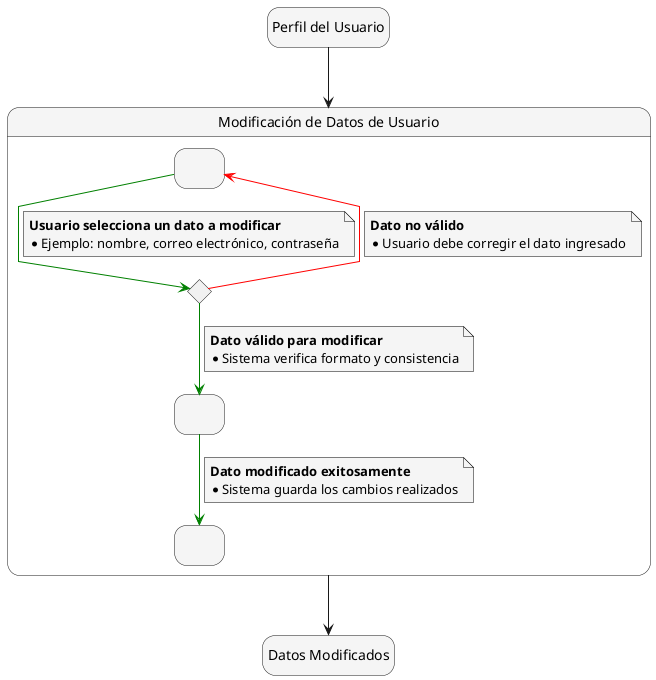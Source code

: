 @startuml Modificar_Datos_Usuario
skinparam {
    NoteBackgroundColor #whiteSmoke
    NoteBorderColor #black
    linetype polyline
}

skinparam state {
    BackgroundColor #whiteSmoke
}

hide empty description

state startState as "Perfil del Usuario"
state endState as "Datos Modificados"

startState --> ProcesoDeModificacion

state ProcesoDeModificacion as "Modificación de Datos de Usuario" {
    state SeleccionarDato as " "
    state ValidarDato <<choice>>
    state ConfirmarModificacion as " "
    state ModificacionCompletada as " "

    SeleccionarDato -[#green]-> ValidarDato
    note on link
        <b>Usuario selecciona un dato a modificar</b>
        * Ejemplo: nombre, correo electrónico, contraseña
    end note

    ValidarDato -[#green]-> ConfirmarModificacion
    note on link
        <b>Dato válido para modificar</b>
        * Sistema verifica formato y consistencia
    end note

    ValidarDato -[#red]-> SeleccionarDato
    note on link
        <b>Dato no válido</b>
        * Usuario debe corregir el dato ingresado
    end note

    ConfirmarModificacion -[#green]-> ModificacionCompletada
    note on link
        <b>Dato modificado exitosamente</b>
        * Sistema guarda los cambios realizados
    end note
}

state ModificacionCompletada as " "

ProcesoDeModificacion --> endState

@enduml
